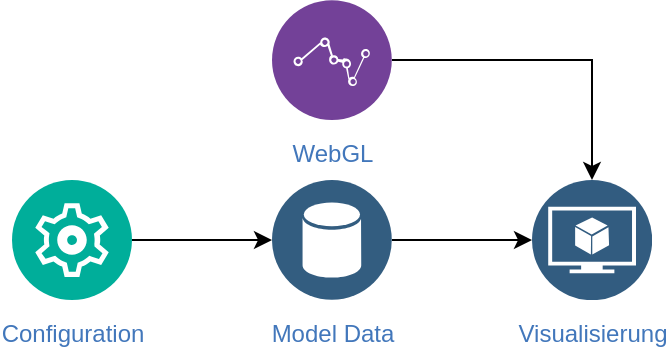 <mxfile version="13.7.9" type="device"><diagram id="2f404044-711c-603c-8f00-f6bb4c023d3c" name="Page-1"><mxGraphModel dx="2514" dy="1472" grid="1" gridSize="10" guides="1" tooltips="1" connect="1" arrows="1" fold="1" page="1" pageScale="1" pageWidth="827" pageHeight="1169" background="#ffffff" math="0" shadow="0"><root><mxCell id="0"/><mxCell id="1" parent="0"/><mxCell id="KnQrER5naJFO4SE9PlHX-438" style="edgeStyle=orthogonalEdgeStyle;rounded=0;orthogonalLoop=1;jettySize=auto;html=1;" edge="1" parent="1" source="KnQrER5naJFO4SE9PlHX-434" target="KnQrER5naJFO4SE9PlHX-437"><mxGeometry relative="1" as="geometry"/></mxCell><mxCell id="KnQrER5naJFO4SE9PlHX-434" value="Configuration" style="aspect=fixed;perimeter=ellipsePerimeter;html=1;align=center;shadow=0;dashed=0;fontColor=#4277BB;labelBackgroundColor=#ffffff;fontSize=12;spacingTop=3;image;image=img/lib/ibm/management/cluster_management.svg;" vertex="1" parent="1"><mxGeometry x="30" y="500" width="60" height="60" as="geometry"/></mxCell><mxCell id="KnQrER5naJFO4SE9PlHX-436" value="Visualisierung" style="aspect=fixed;perimeter=ellipsePerimeter;html=1;align=center;shadow=0;dashed=0;fontColor=#4277BB;labelBackgroundColor=#ffffff;fontSize=12;spacingTop=3;image;image=img/lib/ibm/data/model.svg;" vertex="1" parent="1"><mxGeometry x="290" y="500" width="60" height="60" as="geometry"/></mxCell><mxCell id="KnQrER5naJFO4SE9PlHX-439" style="edgeStyle=orthogonalEdgeStyle;rounded=0;orthogonalLoop=1;jettySize=auto;html=1;" edge="1" parent="1" source="KnQrER5naJFO4SE9PlHX-437" target="KnQrER5naJFO4SE9PlHX-436"><mxGeometry relative="1" as="geometry"/></mxCell><mxCell id="KnQrER5naJFO4SE9PlHX-437" value="Model Data" style="aspect=fixed;perimeter=ellipsePerimeter;html=1;align=center;shadow=0;dashed=0;fontColor=#4277BB;labelBackgroundColor=#ffffff;fontSize=12;spacingTop=3;image;image=img/lib/ibm/data/data_services.svg;" vertex="1" parent="1"><mxGeometry x="160" y="500" width="60" height="60" as="geometry"/></mxCell><mxCell id="KnQrER5naJFO4SE9PlHX-441" style="edgeStyle=orthogonalEdgeStyle;rounded=0;orthogonalLoop=1;jettySize=auto;html=1;" edge="1" parent="1" source="KnQrER5naJFO4SE9PlHX-440" target="KnQrER5naJFO4SE9PlHX-436"><mxGeometry relative="1" as="geometry"/></mxCell><mxCell id="KnQrER5naJFO4SE9PlHX-440" value="WebGL" style="aspect=fixed;perimeter=ellipsePerimeter;html=1;align=center;shadow=0;dashed=0;fontColor=#4277BB;labelBackgroundColor=#ffffff;fontSize=12;spacingTop=3;image;image=img/lib/ibm/analytics/data_repositories.svg;" vertex="1" parent="1"><mxGeometry x="160" y="410" width="60" height="60" as="geometry"/></mxCell></root></mxGraphModel></diagram></mxfile>